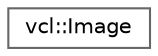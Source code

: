 digraph "Graphical Class Hierarchy"
{
 // LATEX_PDF_SIZE
  bgcolor="transparent";
  edge [fontname=Helvetica,fontsize=10,labelfontname=Helvetica,labelfontsize=10];
  node [fontname=Helvetica,fontsize=10,shape=box,height=0.2,width=0.4];
  rankdir="LR";
  Node0 [label="vcl::Image",height=0.2,width=0.4,color="grey40", fillcolor="white", style="filled",URL="$classvcl_1_1Image.html",tooltip=" "];
}
